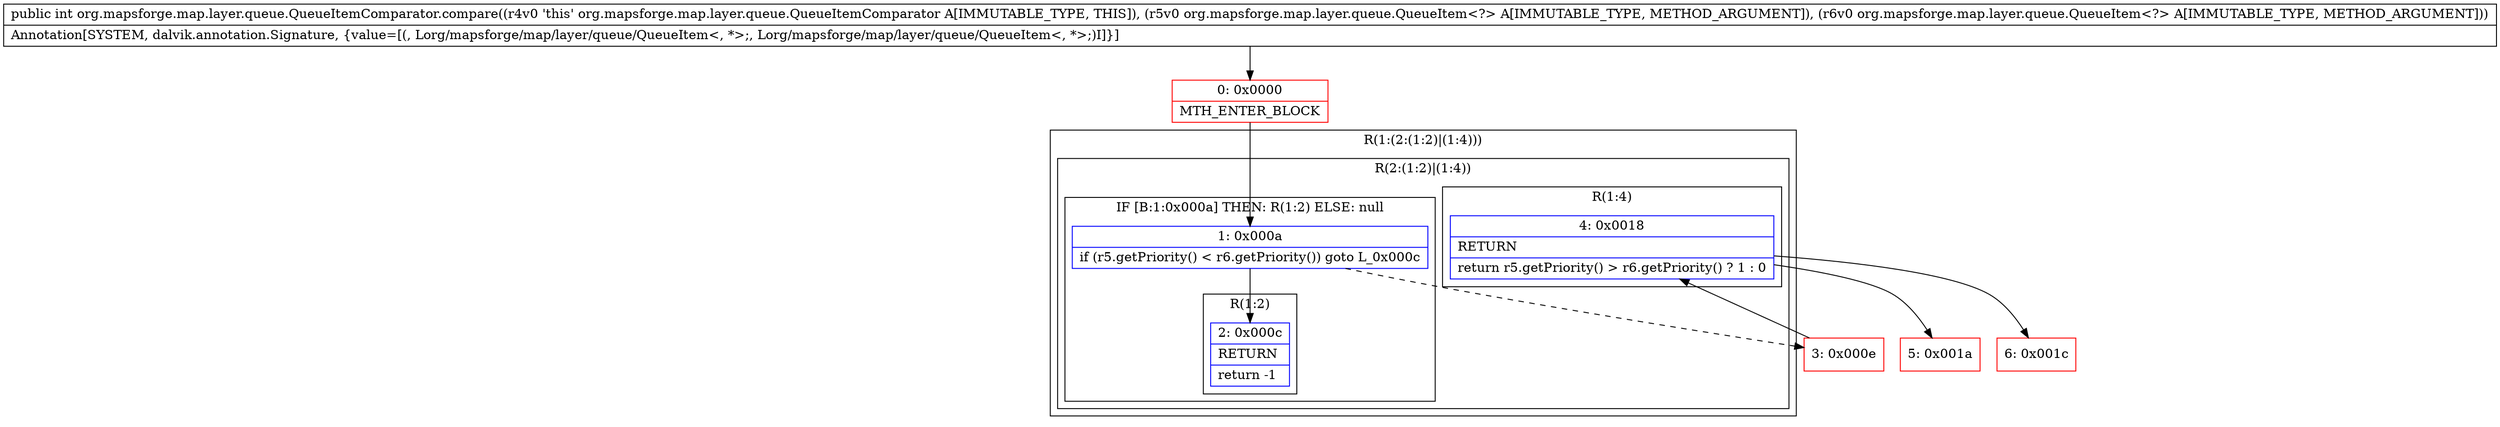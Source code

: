 digraph "CFG fororg.mapsforge.map.layer.queue.QueueItemComparator.compare(Lorg\/mapsforge\/map\/layer\/queue\/QueueItem;Lorg\/mapsforge\/map\/layer\/queue\/QueueItem;)I" {
subgraph cluster_Region_1649976152 {
label = "R(1:(2:(1:2)|(1:4)))";
node [shape=record,color=blue];
subgraph cluster_Region_1412708212 {
label = "R(2:(1:2)|(1:4))";
node [shape=record,color=blue];
subgraph cluster_IfRegion_393809632 {
label = "IF [B:1:0x000a] THEN: R(1:2) ELSE: null";
node [shape=record,color=blue];
Node_1 [shape=record,label="{1\:\ 0x000a|if (r5.getPriority() \< r6.getPriority()) goto L_0x000c\l}"];
subgraph cluster_Region_195027211 {
label = "R(1:2)";
node [shape=record,color=blue];
Node_2 [shape=record,label="{2\:\ 0x000c|RETURN\l|return \-1\l}"];
}
}
subgraph cluster_Region_746242371 {
label = "R(1:4)";
node [shape=record,color=blue];
Node_4 [shape=record,label="{4\:\ 0x0018|RETURN\l|return r5.getPriority() \> r6.getPriority() ? 1 : 0\l}"];
}
}
}
Node_0 [shape=record,color=red,label="{0\:\ 0x0000|MTH_ENTER_BLOCK\l}"];
Node_3 [shape=record,color=red,label="{3\:\ 0x000e}"];
Node_5 [shape=record,color=red,label="{5\:\ 0x001a}"];
Node_6 [shape=record,color=red,label="{6\:\ 0x001c}"];
MethodNode[shape=record,label="{public int org.mapsforge.map.layer.queue.QueueItemComparator.compare((r4v0 'this' org.mapsforge.map.layer.queue.QueueItemComparator A[IMMUTABLE_TYPE, THIS]), (r5v0 org.mapsforge.map.layer.queue.QueueItem\<?\> A[IMMUTABLE_TYPE, METHOD_ARGUMENT]), (r6v0 org.mapsforge.map.layer.queue.QueueItem\<?\> A[IMMUTABLE_TYPE, METHOD_ARGUMENT]))  | Annotation[SYSTEM, dalvik.annotation.Signature, \{value=[(, Lorg\/mapsforge\/map\/layer\/queue\/QueueItem\<, *\>;, Lorg\/mapsforge\/map\/layer\/queue\/QueueItem\<, *\>;)I]\}]\l}"];
MethodNode -> Node_0;
Node_1 -> Node_2;
Node_1 -> Node_3[style=dashed];
Node_4 -> Node_5;
Node_4 -> Node_6;
Node_0 -> Node_1;
Node_3 -> Node_4;
}

